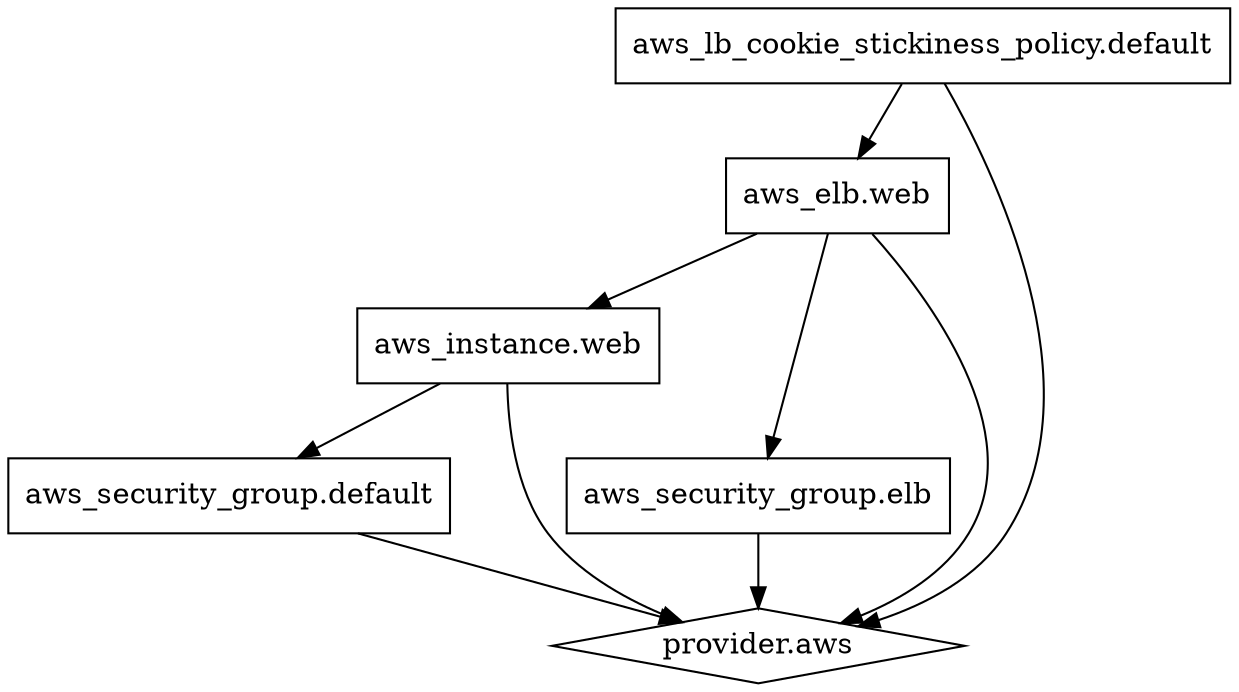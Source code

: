 digraph {
        compound = "true"
        newrank = "true"
        subgraph "root" {
                "[root] aws_elb.web" [label = "aws_elb.web", shape = "box"]
                "[root] aws_instance.web" [label = "aws_instance.web", shape = "box"]
                "[root] aws_lb_cookie_stickiness_policy.default" [label = "aws_lb_cookie_stickiness_policy.default", shape = "box"]
                "[root] aws_security_group.default" [label = "aws_security_group.default", shape = "box"]
                "[root] aws_security_group.elb" [label = "aws_security_group.elb", shape = "box"]
                "[root] provider.aws" [label = "provider.aws", shape = "diamond"]
                "[root] aws_elb.web" -> "[root] aws_instance.web"
                "[root] aws_elb.web" -> "[root] aws_security_group.elb"
                "[root] aws_elb.web" -> "[root] provider.aws"
                "[root] aws_instance.web" -> "[root] aws_security_group.default"
                "[root] aws_instance.web" -> "[root] provider.aws"
                "[root] aws_lb_cookie_stickiness_policy.default" -> "[root] aws_elb.web"
                "[root] aws_lb_cookie_stickiness_policy.default" -> "[root] provider.aws"
                "[root] aws_security_group.default" -> "[root] provider.aws"
                "[root] aws_security_group.elb" -> "[root] provider.aws"
        }
}